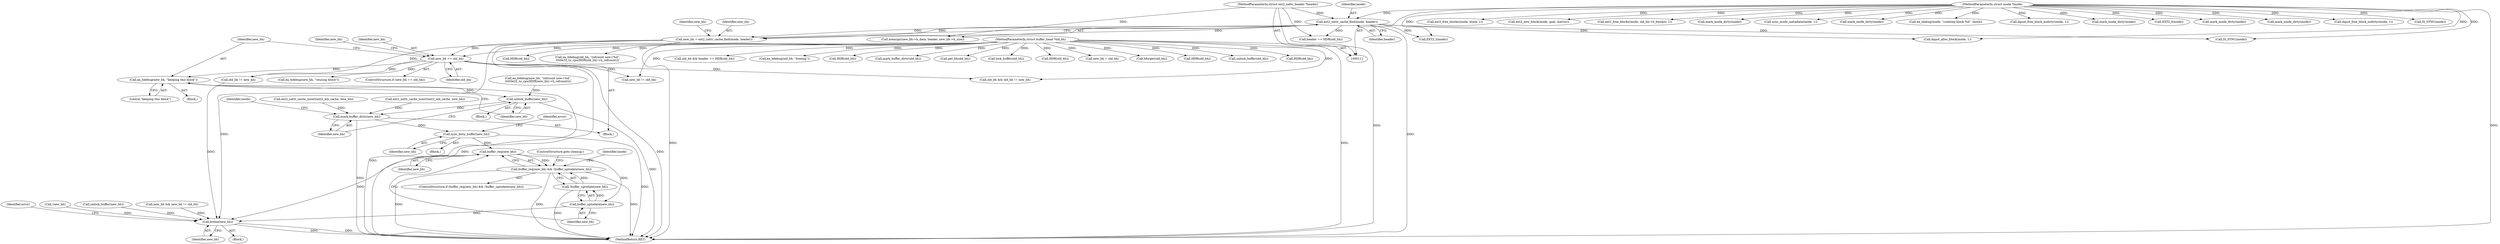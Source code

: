 digraph "0_linux_be0726d33cb8f411945884664924bed3cb8c70ee_11@pointer" {
"1000150" [label="(Call,ea_bdebug(new_bh, \"keeping this block\"))"];
"1000146" [label="(Call,new_bh == old_bh)"];
"1000137" [label="(Call,new_bh = ext2_xattr_cache_find(inode, header))"];
"1000139" [label="(Call,ext2_xattr_cache_find(inode, header))"];
"1000112" [label="(MethodParameterIn,struct inode *inode)"];
"1000114" [label="(MethodParameterIn,struct ext2_xattr_header *header)"];
"1000113" [label="(MethodParameterIn,struct buffer_head *old_bh)"];
"1000184" [label="(Call,unlock_buffer(new_bh))"];
"1000269" [label="(Call,mark_buffer_dirty(new_bh))"];
"1000275" [label="(Call,sync_dirty_buffer(new_bh))"];
"1000283" [label="(Call,buffer_req(new_bh))"];
"1000282" [label="(Call,buffer_req(new_bh) && !buffer_uptodate(new_bh))"];
"1000286" [label="(Call,buffer_uptodate(new_bh))"];
"1000285" [label="(Call,!buffer_uptodate(new_bh))"];
"1000416" [label="(Call,brelse(new_bh))"];
"1000281" [label="(ControlStructure,if (buffer_req(new_bh) && !buffer_uptodate(new_bh)))"];
"1000195" [label="(Call,new_bh = old_bh)"];
"1000272" [label="(Call,IS_SYNC(inode))"];
"1000282" [label="(Call,buffer_req(new_bh) && !buffer_uptodate(new_bh))"];
"1000140" [label="(Identifier,inode)"];
"1000155" [label="(Call,ea_bdebug(new_bh, \"reusing block\"))"];
"1000386" [label="(Call,bforget(old_bh))"];
"1000150" [label="(Call,ea_bdebug(new_bh, \"keeping this block\"))"];
"1000192" [label="(Call,HDR(old_bh))"];
"1000239" [label="(Call,ext2_free_blocks(inode, block, 1))"];
"1000112" [label="(MethodParameterIn,struct inode *inode)"];
"1000413" [label="(Call,unlock_buffer(old_bh))"];
"1000145" [label="(ControlStructure,if (new_bh == old_bh))"];
"1000342" [label="(Call,old_bh && old_bh != new_bh)"];
"1000276" [label="(Identifier,new_bh)"];
"1000364" [label="(Call,HDR(old_bh))"];
"1000236" [label="(Call,!new_bh)"];
"1000393" [label="(Call,HDR(old_bh))"];
"1000217" [label="(Call,ext2_new_block(inode, goal, &error))"];
"1000114" [label="(MethodParameterIn,struct ext2_xattr_header *header)"];
"1000166" [label="(Call,unlock_buffer(new_bh))"];
"1000344" [label="(Call,old_bh != new_bh)"];
"1000141" [label="(Identifier,header)"];
"1000156" [label="(Identifier,new_bh)"];
"1000417" [label="(Identifier,new_bh)"];
"1000405" [label="(Call,ea_bdebug(old_bh, \"refcount now=%d\",\n\t\t\t\tle32_to_cpu(HDR(old_bh)->h_refcount)))"];
"1000325" [label="(Call,new_bh != old_bh)"];
"1000176" [label="(Call,ea_bdebug(new_bh, \"refcount now=%d\",\n\t\t\t\t\tle32_to_cpu(HDR(new_bh)->h_refcount)))"];
"1000284" [label="(Identifier,new_bh)"];
"1000147" [label="(Identifier,new_bh)"];
"1000275" [label="(Call,sync_dirty_buffer(new_bh))"];
"1000185" [label="(Identifier,new_bh)"];
"1000252" [label="(Call,memcpy(new_bh->b_data, header, new_bh->b_size))"];
"1000274" [label="(Block,)"];
"1000376" [label="(Call,ext2_free_blocks(inode, old_bh->b_blocknr, 1))"];
"1000152" [label="(Literal,\"keeping this block\")"];
"1000137" [label="(Call,new_bh = ext2_xattr_cache_find(inode, header))"];
"1000285" [label="(Call,!buffer_uptodate(new_bh))"];
"1000269" [label="(Call,mark_buffer_dirty(new_bh))"];
"1000188" [label="(Call,old_bh && header == HDR(old_bh))"];
"1000143" [label="(Identifier,new_bh)"];
"1000416" [label="(Call,brelse(new_bh))"];
"1000336" [label="(Call,mark_inode_dirty(inode))"];
"1000373" [label="(Call,ea_bdebug(old_bh, \"freeing\"))"];
"1000138" [label="(Identifier,new_bh)"];
"1000283" [label="(Call,buffer_req(new_bh))"];
"1000323" [label="(Call,new_bh && new_bh != old_bh)"];
"1000353" [label="(Call,HDR(old_bh))"];
"1000270" [label="(Identifier,new_bh)"];
"1000151" [label="(Identifier,new_bh)"];
"1000113" [label="(MethodParameterIn,struct buffer_head *old_bh)"];
"1000311" [label="(Call,sync_inode_metadata(inode, 1))"];
"1000382" [label="(Call,mark_inode_dirty(inode))"];
"1000287" [label="(Identifier,new_bh)"];
"1000211" [label="(Call,EXT2_I(inode))"];
"1000149" [label="(Block,)"];
"1000225" [label="(Call,ea_idebug(inode, \"creating block %d\", block))"];
"1000329" [label="(Call,dquot_free_block_nodirty(inode, 1))"];
"1000148" [label="(Identifier,old_bh)"];
"1000286" [label="(Call,buffer_uptodate(new_bh))"];
"1000403" [label="(Call,mark_buffer_dirty(old_bh))"];
"1000146" [label="(Call,new_bh == old_bh)"];
"1000243" [label="(Call,mark_inode_dirty(inode))"];
"1000291" [label="(Call,EXT2_I(inode))"];
"1000190" [label="(Call,header == HDR(old_bh))"];
"1000144" [label="(Block,)"];
"1000384" [label="(Call,get_bh(old_bh))"];
"1000200" [label="(Call,ext2_xattr_cache_insert(ext2_mb_cache, new_bh))"];
"1000348" [label="(Call,lock_buffer(old_bh))"];
"1000115" [label="(Block,)"];
"1000273" [label="(Identifier,inode)"];
"1000136" [label="(Block,)"];
"1000332" [label="(Call,mark_inode_dirty(inode))"];
"1000160" [label="(Call,dquot_alloc_block(inode, 1))"];
"1000401" [label="(Call,mark_inode_dirty(inode))"];
"1000184" [label="(Call,unlock_buffer(new_bh))"];
"1000292" [label="(Identifier,inode)"];
"1000398" [label="(Call,dquot_free_block_nodirty(inode, 1))"];
"1000306" [label="(Call,IS_SYNC(inode))"];
"1000139" [label="(Call,ext2_xattr_cache_find(inode, header))"];
"1000420" [label="(MethodReturn,RET)"];
"1000419" [label="(Identifier,error)"];
"1000288" [label="(ControlStructure,goto cleanup;)"];
"1000410" [label="(Call,HDR(old_bh))"];
"1000264" [label="(Call,ext2_xattr_cache_insert(ext2_mb_cache, new_bh))"];
"1000278" [label="(Identifier,error)"];
"1000150" -> "1000149"  [label="AST: "];
"1000150" -> "1000152"  [label="CFG: "];
"1000151" -> "1000150"  [label="AST: "];
"1000152" -> "1000150"  [label="AST: "];
"1000185" -> "1000150"  [label="CFG: "];
"1000150" -> "1000420"  [label="DDG: "];
"1000146" -> "1000150"  [label="DDG: "];
"1000150" -> "1000184"  [label="DDG: "];
"1000146" -> "1000145"  [label="AST: "];
"1000146" -> "1000148"  [label="CFG: "];
"1000147" -> "1000146"  [label="AST: "];
"1000148" -> "1000146"  [label="AST: "];
"1000151" -> "1000146"  [label="CFG: "];
"1000156" -> "1000146"  [label="CFG: "];
"1000146" -> "1000420"  [label="DDG: "];
"1000146" -> "1000420"  [label="DDG: "];
"1000137" -> "1000146"  [label="DDG: "];
"1000113" -> "1000146"  [label="DDG: "];
"1000146" -> "1000155"  [label="DDG: "];
"1000146" -> "1000325"  [label="DDG: "];
"1000146" -> "1000342"  [label="DDG: "];
"1000146" -> "1000344"  [label="DDG: "];
"1000137" -> "1000136"  [label="AST: "];
"1000137" -> "1000139"  [label="CFG: "];
"1000138" -> "1000137"  [label="AST: "];
"1000139" -> "1000137"  [label="AST: "];
"1000143" -> "1000137"  [label="CFG: "];
"1000137" -> "1000420"  [label="DDG: "];
"1000139" -> "1000137"  [label="DDG: "];
"1000139" -> "1000137"  [label="DDG: "];
"1000137" -> "1000416"  [label="DDG: "];
"1000139" -> "1000141"  [label="CFG: "];
"1000140" -> "1000139"  [label="AST: "];
"1000141" -> "1000139"  [label="AST: "];
"1000139" -> "1000420"  [label="DDG: "];
"1000112" -> "1000139"  [label="DDG: "];
"1000114" -> "1000139"  [label="DDG: "];
"1000139" -> "1000160"  [label="DDG: "];
"1000139" -> "1000190"  [label="DDG: "];
"1000139" -> "1000211"  [label="DDG: "];
"1000139" -> "1000252"  [label="DDG: "];
"1000139" -> "1000272"  [label="DDG: "];
"1000112" -> "1000111"  [label="AST: "];
"1000112" -> "1000420"  [label="DDG: "];
"1000112" -> "1000160"  [label="DDG: "];
"1000112" -> "1000211"  [label="DDG: "];
"1000112" -> "1000217"  [label="DDG: "];
"1000112" -> "1000225"  [label="DDG: "];
"1000112" -> "1000239"  [label="DDG: "];
"1000112" -> "1000243"  [label="DDG: "];
"1000112" -> "1000272"  [label="DDG: "];
"1000112" -> "1000291"  [label="DDG: "];
"1000112" -> "1000306"  [label="DDG: "];
"1000112" -> "1000311"  [label="DDG: "];
"1000112" -> "1000329"  [label="DDG: "];
"1000112" -> "1000332"  [label="DDG: "];
"1000112" -> "1000336"  [label="DDG: "];
"1000112" -> "1000376"  [label="DDG: "];
"1000112" -> "1000382"  [label="DDG: "];
"1000112" -> "1000398"  [label="DDG: "];
"1000112" -> "1000401"  [label="DDG: "];
"1000114" -> "1000111"  [label="AST: "];
"1000114" -> "1000420"  [label="DDG: "];
"1000114" -> "1000190"  [label="DDG: "];
"1000114" -> "1000252"  [label="DDG: "];
"1000113" -> "1000111"  [label="AST: "];
"1000113" -> "1000420"  [label="DDG: "];
"1000113" -> "1000188"  [label="DDG: "];
"1000113" -> "1000192"  [label="DDG: "];
"1000113" -> "1000195"  [label="DDG: "];
"1000113" -> "1000325"  [label="DDG: "];
"1000113" -> "1000342"  [label="DDG: "];
"1000113" -> "1000344"  [label="DDG: "];
"1000113" -> "1000348"  [label="DDG: "];
"1000113" -> "1000353"  [label="DDG: "];
"1000113" -> "1000364"  [label="DDG: "];
"1000113" -> "1000373"  [label="DDG: "];
"1000113" -> "1000384"  [label="DDG: "];
"1000113" -> "1000386"  [label="DDG: "];
"1000113" -> "1000393"  [label="DDG: "];
"1000113" -> "1000403"  [label="DDG: "];
"1000113" -> "1000405"  [label="DDG: "];
"1000113" -> "1000410"  [label="DDG: "];
"1000113" -> "1000413"  [label="DDG: "];
"1000184" -> "1000144"  [label="AST: "];
"1000184" -> "1000185"  [label="CFG: "];
"1000185" -> "1000184"  [label="AST: "];
"1000270" -> "1000184"  [label="CFG: "];
"1000184" -> "1000420"  [label="DDG: "];
"1000176" -> "1000184"  [label="DDG: "];
"1000184" -> "1000269"  [label="DDG: "];
"1000269" -> "1000136"  [label="AST: "];
"1000269" -> "1000270"  [label="CFG: "];
"1000270" -> "1000269"  [label="AST: "];
"1000273" -> "1000269"  [label="CFG: "];
"1000269" -> "1000420"  [label="DDG: "];
"1000264" -> "1000269"  [label="DDG: "];
"1000200" -> "1000269"  [label="DDG: "];
"1000269" -> "1000275"  [label="DDG: "];
"1000275" -> "1000274"  [label="AST: "];
"1000275" -> "1000276"  [label="CFG: "];
"1000276" -> "1000275"  [label="AST: "];
"1000278" -> "1000275"  [label="CFG: "];
"1000275" -> "1000420"  [label="DDG: "];
"1000275" -> "1000283"  [label="DDG: "];
"1000283" -> "1000282"  [label="AST: "];
"1000283" -> "1000284"  [label="CFG: "];
"1000284" -> "1000283"  [label="AST: "];
"1000287" -> "1000283"  [label="CFG: "];
"1000282" -> "1000283"  [label="CFG: "];
"1000283" -> "1000282"  [label="DDG: "];
"1000283" -> "1000286"  [label="DDG: "];
"1000283" -> "1000416"  [label="DDG: "];
"1000282" -> "1000281"  [label="AST: "];
"1000282" -> "1000285"  [label="CFG: "];
"1000285" -> "1000282"  [label="AST: "];
"1000288" -> "1000282"  [label="CFG: "];
"1000292" -> "1000282"  [label="CFG: "];
"1000282" -> "1000420"  [label="DDG: "];
"1000282" -> "1000420"  [label="DDG: "];
"1000282" -> "1000420"  [label="DDG: "];
"1000285" -> "1000282"  [label="DDG: "];
"1000286" -> "1000285"  [label="AST: "];
"1000286" -> "1000287"  [label="CFG: "];
"1000287" -> "1000286"  [label="AST: "];
"1000285" -> "1000286"  [label="CFG: "];
"1000286" -> "1000285"  [label="DDG: "];
"1000286" -> "1000416"  [label="DDG: "];
"1000285" -> "1000420"  [label="DDG: "];
"1000416" -> "1000115"  [label="AST: "];
"1000416" -> "1000417"  [label="CFG: "];
"1000417" -> "1000416"  [label="AST: "];
"1000419" -> "1000416"  [label="CFG: "];
"1000416" -> "1000420"  [label="DDG: "];
"1000416" -> "1000420"  [label="DDG: "];
"1000236" -> "1000416"  [label="DDG: "];
"1000166" -> "1000416"  [label="DDG: "];
"1000323" -> "1000416"  [label="DDG: "];
"1000344" -> "1000416"  [label="DDG: "];
}
